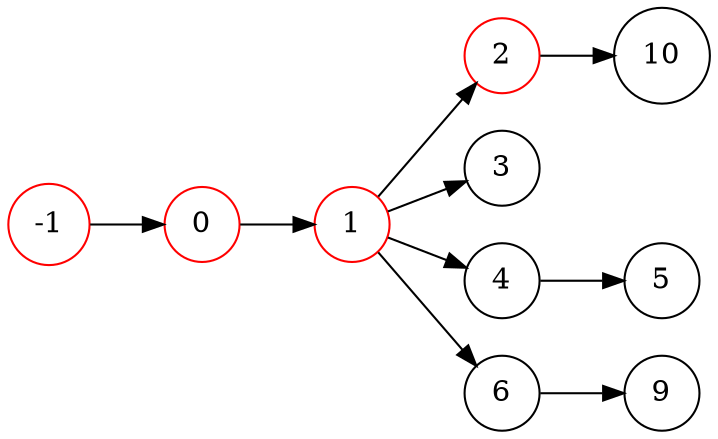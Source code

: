 digraph BinomialHeap {
node [shape=circle];
rankdir=LR;
-1 [color=red];
-1 -> 0;
0 [color=red];
0 -> 1;
1 [color=red];
1 -> 2;
1 -> 3;
1 -> 4;
4 -> 5;
1 -> 6;
6 -> 9;
2 [color=red];
2 -> 10;
}
